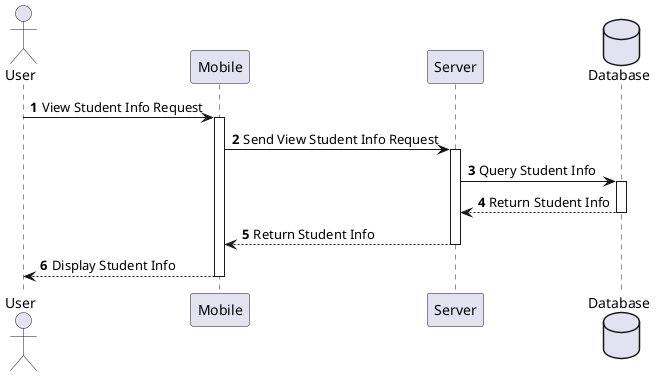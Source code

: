 @startuml
'https://plantuml.com/sequence-diagram

autonumber

actor User as user
participant Mobile as mobile
participant Server as server
database Database as database

user -> mobile: View Student Info Request
activate mobile
mobile -> server: Send View Student Info Request
activate server
server -> database: Query Student Info
activate database
database --> server: Return Student Info
deactivate database
server --> mobile: Return Student Info
deactivate server
mobile --> user: Display Student Info
deactivate mobile

@enduml